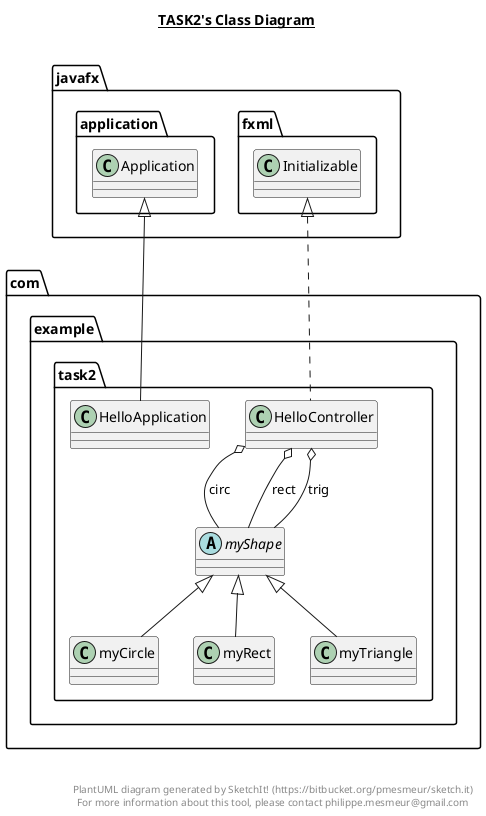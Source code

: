 @startuml

title __TASK2's Class Diagram__\n


      class com.example.task2.HelloApplication {
      }

  


      class com.example.task2.HelloController {
      }



      class com.example.task2.myCircle {
      }

  


      class com.example.task2.myRect {
      }

  

      abstract class com.example.task2.myShape {
      }



      class com.example.task2.myTriangle {
      }

  

  com.example.task2.HelloApplication -up-|> javafx.application.Application
  com.example.task2.HelloController .up.|> javafx.fxml.Initializable
  com.example.task2.HelloController o-- com.example.task2.myShape : circ
  com.example.task2.HelloController o-- com.example.task2.myShape : rect
  com.example.task2.HelloController o-- com.example.task2.myShape : trig
  com.example.task2.myCircle -up-|> com.example.task2.myShape
  com.example.task2.myRect -up-|> com.example.task2.myShape
  com.example.task2.myTriangle -up-|> com.example.task2.myShape


right footer


PlantUML diagram generated by SketchIt! (https://bitbucket.org/pmesmeur/sketch.it)
For more information about this tool, please contact philippe.mesmeur@gmail.com
endfooter

@enduml
